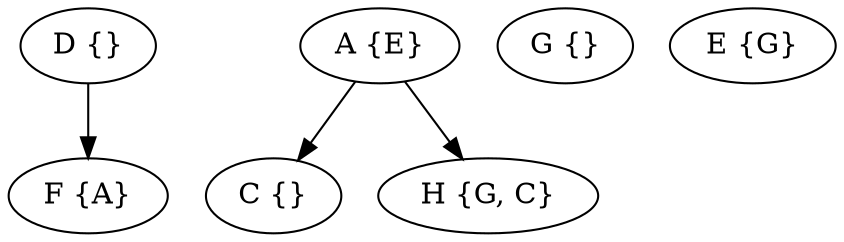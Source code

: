 digraph{

rankdir=TB;

D [label="D {}"];
F [label="F {A}"];
A [label="A {E}"];
G [label="G {}"];
E [label="E {G}"];
C [label="C {}"];
H [label="H {G, C}"];
D -> F;
A -> C;
A -> H;
}
